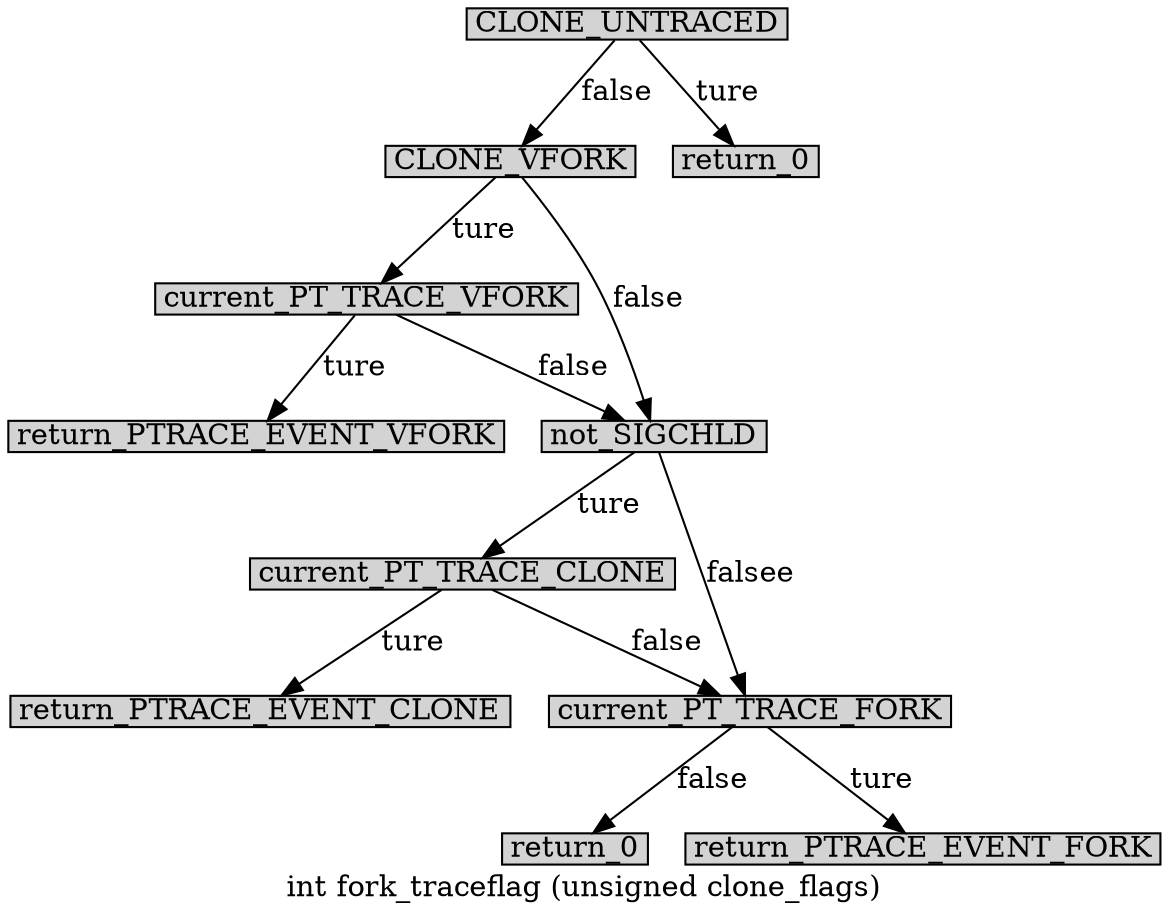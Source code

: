 digraph fork_traceflag{
        label="int fork_traceflag (unsigned clone_flags)";
        size="10,18";
        ratio=filled;
        
		node[style=filled, shape = box, margin="0.05,0.005",height="0.1",width="0.1"];

		CLONE_UNTRACED[label="CLONE_UNTRACED"];
		CLONE_VFORK[label="CLONE_VFORK"];
		current_PT_TRACE_VFORK[label="current_PT_TRACE_VFORK"];
		not_SIGCHLD[label="not_SIGCHLD"];
		current_PT_TRACE_CLONE[label="current_PT_TRACE_CLONE"];
		current_PT_TRACE_FORK[label="current_PT_TRACE_FORK"];
		return_0_1[label="return_0"];
		return_0_2[label="return_0"];
		return_PTRACE_EVENT_VFORK[label="return_PTRACE_EVENT_VFORK"];
		return_PTRACE_EVENT_CLONE[label="return_PTRACE_EVENT_CLONE"];
		return_PTRACE_EVENT_FORK[label="return_PTRACE_EVENT_FORK"];

		CLONE_UNTRACED -> return_0_1[label="ture"];
		CLONE_UNTRACED -> CLONE_VFORK[label="false"];
		CLONE_VFORK -> current_PT_TRACE_VFORK[label="ture"];
		CLONE_VFORK -> not_SIGCHLD[label="false"];
		current_PT_TRACE_VFORK -> return_PTRACE_EVENT_VFORK[label="ture"];
		current_PT_TRACE_VFORK -> not_SIGCHLD[label="false"];
		not_SIGCHLD -> current_PT_TRACE_CLONE[label="ture"];
		not_SIGCHLD -> current_PT_TRACE_FORK[label="falsee"];
		current_PT_TRACE_CLONE -> return_PTRACE_EVENT_CLONE[label="ture"];
		current_PT_TRACE_CLONE -> current_PT_TRACE_FORK[label="false"];
		current_PT_TRACE_FORK -> return_PTRACE_EVENT_FORK[label="ture"];
		current_PT_TRACE_FORK -> return_0_2[label="false"];
}
